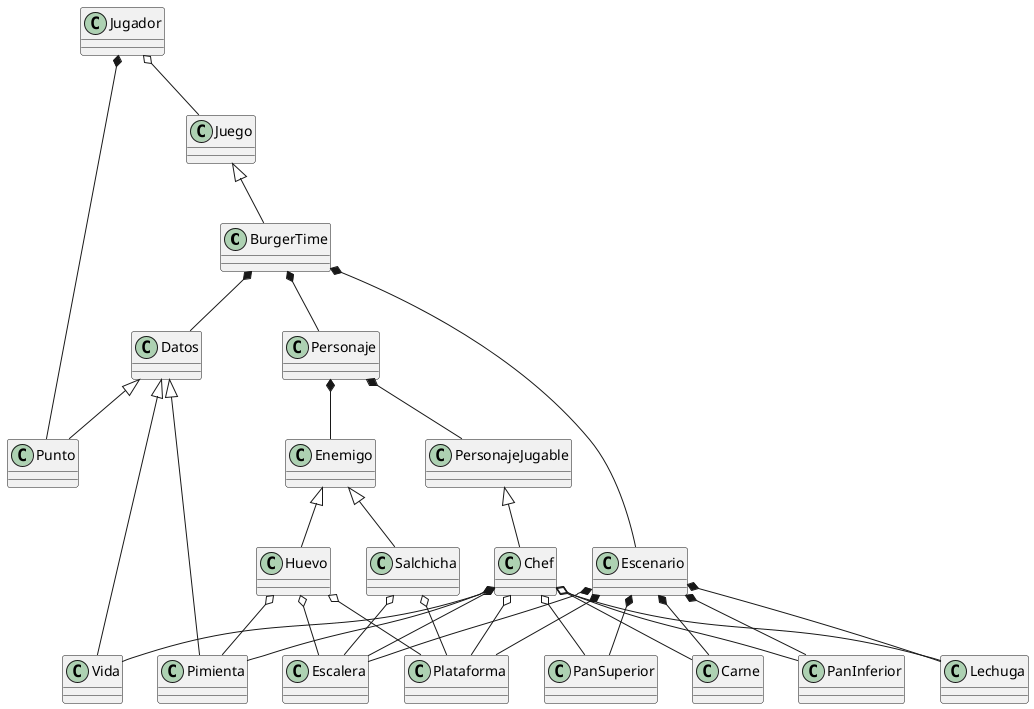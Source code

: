 @startuml
class BurgerTime 
class Escenario 
class Personaje
class Datos 
class Chef 
class Salchicha
class Huevo
class Escalera
class Plataforma
class Vida
class Pimienta
class Punto
class PanSuperior 
class Carne 
class PanInferior
class Lechuga
class Enemigo
class PersonajeJugable
class Jugador
class Juego

Jugador o--Juego
Juego <|--BurgerTime
Chef o--Pimienta
BurgerTime *-- Escenario
BurgerTime*-- Personaje
BurgerTime*-- Datos
Datos<|--Pimienta
Datos<|--Vida
Datos<|--Punto
Escenario*-- Escalera
Escenario*-- Plataforma
Escenario*-- PanInferior
Escenario*-- PanSuperior
Escenario*-- Carne
Personaje*-- Enemigo
Personaje*-- PersonajeJugable
PersonajeJugable<|--Chef
Enemigo<|-- Salchicha
Enemigo<|-- Huevo
Huevo o-- Pimienta
Chef o-- Escalera
Chef o-- Plataforma
Chef o-- PanInferior
Chef o-- PanSuperior
Chef o-- Lechuga
Chef o-- Carne
Huevo o-- Escalera
Huevo o-- Plataforma
Salchicha o-- Escalera
Escenario*-- Lechuga
Salchicha o-- Plataforma
Chef *--Vida
Jugador*--Punto
@endluml